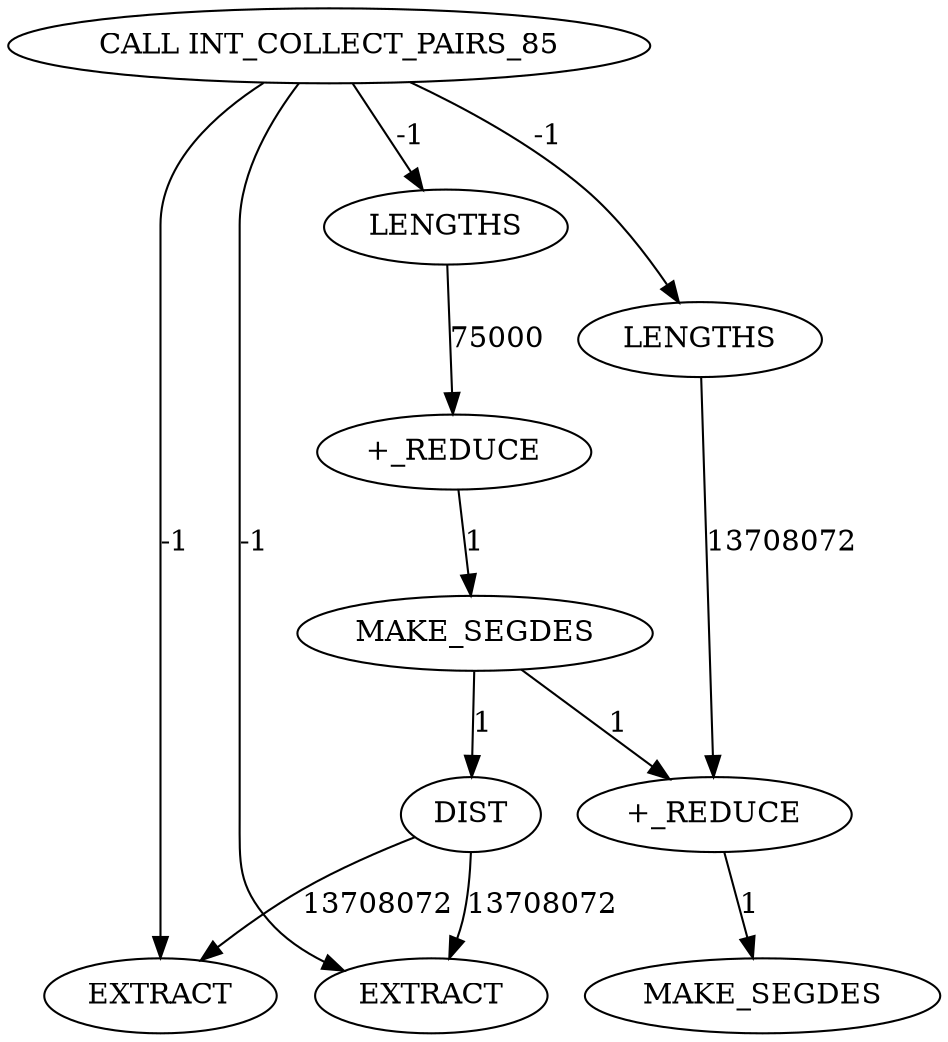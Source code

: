 digraph {
	cg_B_INST_10893 [label=EXTRACT cost=59306933]
	cg_B_INST_1077 [label="CALL INT_COLLECT_PAIRS_85" cost=0]
	cg_B_INST_10881 [label=EXTRACT cost=78902162]
	cg_B_INST_1081 [label="+_REDUCE" cost=11825]
	cg_B_INST_1082 [label=MAKE_SEGDES cost=172]
	cg_B_INST_1098 [label=MAKE_SEGDES cost=559]
	cg_B_INST_10863 [label=DIST cost=1720]
	cg_B_INST_1095 [label=LENGTHS cost=25662916]
	cg_B_INST_1097 [label="+_REDUCE" cost=9292429]
	cg_B_INST_1079 [label=LENGTHS cost=127323]
	cg_B_INST_1077 -> cg_B_INST_1079 [label=-1 cost=-1]
	cg_B_INST_1077 -> cg_B_INST_10881 [label=-1 cost=-1]
	cg_B_INST_1077 -> cg_B_INST_10893 [label=-1 cost=-1]
	cg_B_INST_1077 -> cg_B_INST_1095 [label=-1 cost=-1]
	cg_B_INST_1081 -> cg_B_INST_1082 [label=1 cost=1]
	cg_B_INST_1082 -> cg_B_INST_10863 [label=1 cost=1]
	cg_B_INST_1082 -> cg_B_INST_1097 [label=1 cost=1]
	cg_B_INST_10863 -> cg_B_INST_10881 [label=13708072 cost=13708072]
	cg_B_INST_10863 -> cg_B_INST_10893 [label=13708072 cost=13708072]
	cg_B_INST_1095 -> cg_B_INST_1097 [label=13708072 cost=13708072]
	cg_B_INST_1097 -> cg_B_INST_1098 [label=1 cost=1]
	cg_B_INST_1079 -> cg_B_INST_1081 [label=75000 cost=75000]
}
